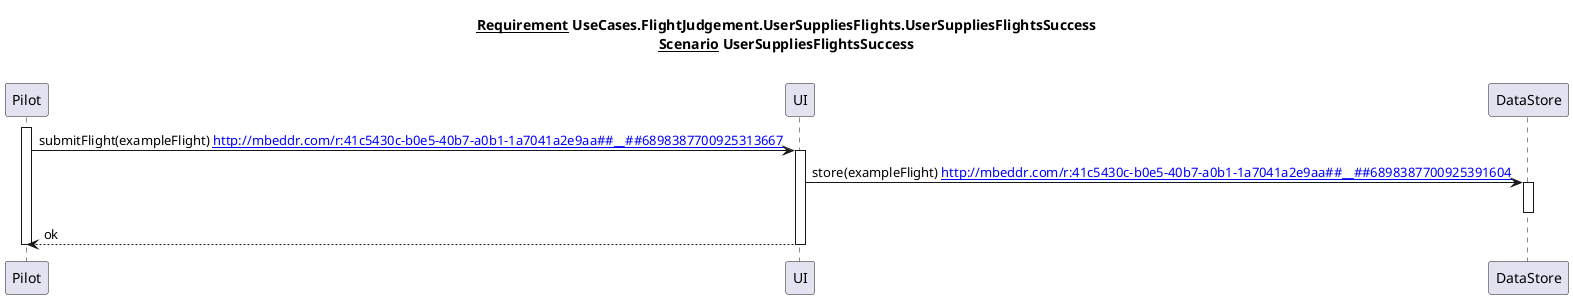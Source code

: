 @startuml
title
<u>Requirement</u> UseCases.FlightJudgement.UserSuppliesFlights.UserSuppliesFlightsSuccess
<u>Scenario</u> UserSuppliesFlightsSuccess

end title
participant Pilot
url of Pilot is [[http://mbeddr.com/r:41c5430c-b0e5-40b7-a0b1-1a7041a2e9aa##__##6898387700925062299]]
participant UI
url of UI is [[http://mbeddr.com/r:41c5430c-b0e5-40b7-a0b1-1a7041a2e9aa##__##6898387700925260474]]
participant DataStore
url of DataStore is [[http://mbeddr.com/r:41c5430c-b0e5-40b7-a0b1-1a7041a2e9aa##__##6898387700925260483]]
activate Pilot
Pilot -> UI : submitFlight(exampleFlight) [[http://mbeddr.com/r:41c5430c-b0e5-40b7-a0b1-1a7041a2e9aa##__##6898387700925313667]]
activate UI
UI -> DataStore : store(exampleFlight) [[http://mbeddr.com/r:41c5430c-b0e5-40b7-a0b1-1a7041a2e9aa##__##6898387700925391604]]
activate DataStore
deactivate DataStore
Pilot <-- UI:ok
deactivate UI
deactivate Pilot
@enduml
